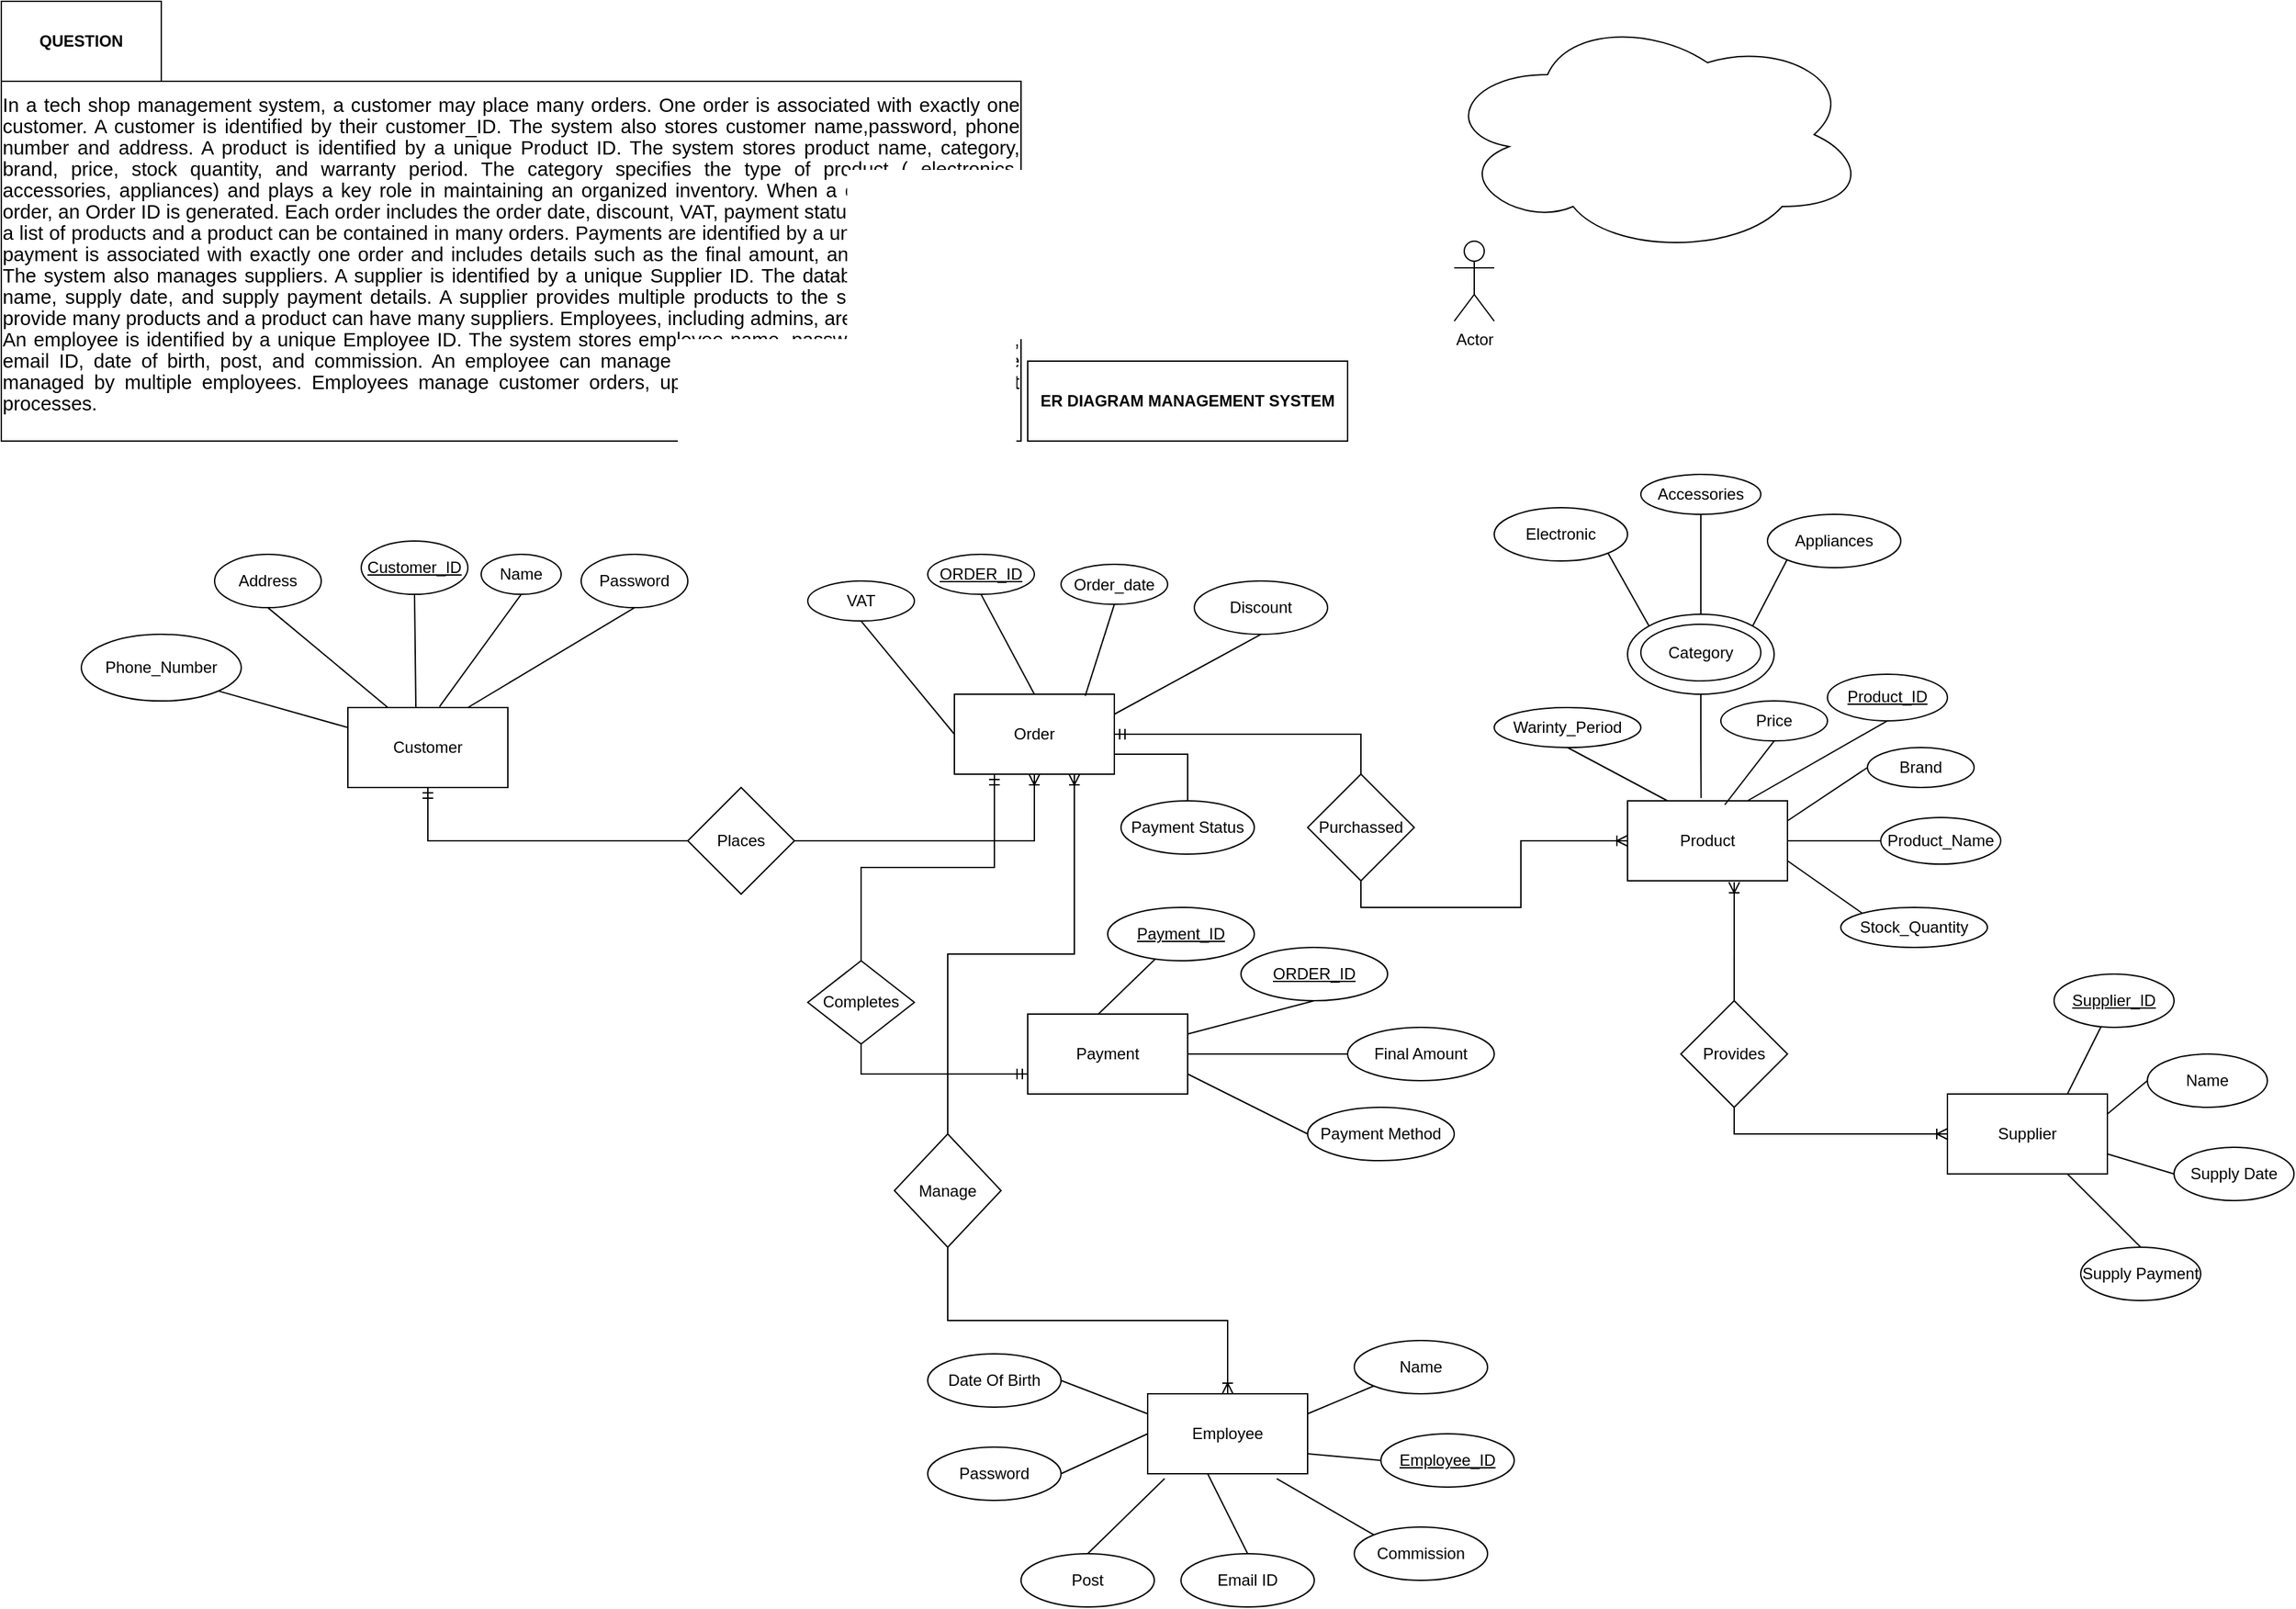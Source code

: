<mxfile version="26.1.1">
  <diagram id="R2lEEEUBdFMjLlhIrx00" name="Page-1">
    <mxGraphModel dx="2193" dy="1745" grid="1" gridSize="10" guides="1" tooltips="1" connect="1" arrows="1" fold="1" page="1" pageScale="1" pageWidth="850" pageHeight="1100" background="#ffffff" math="0" shadow="0" extFonts="Permanent Marker^https://fonts.googleapis.com/css?family=Permanent+Marker">
      <root>
        <mxCell id="0" />
        <mxCell id="1" parent="0" />
        <mxCell id="VHn_a0pWJ6ZcVYro_DaE-4" value="Customer" style="rounded=0;whiteSpace=wrap;html=1;" parent="1" vertex="1">
          <mxGeometry x="180" y="200" width="120" height="60" as="geometry" />
        </mxCell>
        <mxCell id="VHn_a0pWJ6ZcVYro_DaE-5" value="Order" style="rounded=0;whiteSpace=wrap;html=1;" parent="1" vertex="1">
          <mxGeometry x="635" y="190" width="120" height="60" as="geometry" />
        </mxCell>
        <mxCell id="VHn_a0pWJ6ZcVYro_DaE-6" value="Product" style="rounded=0;whiteSpace=wrap;html=1;" parent="1" vertex="1">
          <mxGeometry x="1140" y="270" width="120" height="60" as="geometry" />
        </mxCell>
        <mxCell id="VHn_a0pWJ6ZcVYro_DaE-7" value="Employee" style="rounded=0;whiteSpace=wrap;html=1;" parent="1" vertex="1">
          <mxGeometry x="780" y="715" width="120" height="60" as="geometry" />
        </mxCell>
        <mxCell id="VHn_a0pWJ6ZcVYro_DaE-77" style="rounded=0;orthogonalLoop=1;jettySize=auto;html=1;exitX=1;exitY=0.5;exitDx=0;exitDy=0;entryX=0;entryY=0.5;entryDx=0;entryDy=0;endArrow=none;startFill=0;" parent="1" source="VHn_a0pWJ6ZcVYro_DaE-9" target="VHn_a0pWJ6ZcVYro_DaE-76" edge="1">
          <mxGeometry relative="1" as="geometry" />
        </mxCell>
        <mxCell id="VHn_a0pWJ6ZcVYro_DaE-9" value="Payment" style="rounded=0;whiteSpace=wrap;html=1;" parent="1" vertex="1">
          <mxGeometry x="690" y="430" width="120" height="60" as="geometry" />
        </mxCell>
        <mxCell id="VHn_a0pWJ6ZcVYro_DaE-12" value="&lt;u&gt;Customer_ID&lt;/u&gt;" style="ellipse;whiteSpace=wrap;html=1;" parent="1" vertex="1">
          <mxGeometry x="190" y="75.06" width="80" height="40" as="geometry" />
        </mxCell>
        <mxCell id="VHn_a0pWJ6ZcVYro_DaE-13" value="Name" style="ellipse;whiteSpace=wrap;html=1;" parent="1" vertex="1">
          <mxGeometry x="280" y="85.06" width="60" height="30" as="geometry" />
        </mxCell>
        <mxCell id="VHn_a0pWJ6ZcVYro_DaE-96" style="rounded=0;orthogonalLoop=1;jettySize=auto;html=1;exitX=0.5;exitY=1;exitDx=0;exitDy=0;entryX=0.25;entryY=0;entryDx=0;entryDy=0;endArrow=none;startFill=0;" parent="1" source="VHn_a0pWJ6ZcVYro_DaE-14" target="VHn_a0pWJ6ZcVYro_DaE-4" edge="1">
          <mxGeometry relative="1" as="geometry" />
        </mxCell>
        <mxCell id="VHn_a0pWJ6ZcVYro_DaE-14" value="Address" style="ellipse;whiteSpace=wrap;html=1;" parent="1" vertex="1">
          <mxGeometry x="80" y="85.06" width="80" height="40" as="geometry" />
        </mxCell>
        <mxCell id="VHn_a0pWJ6ZcVYro_DaE-94" style="rounded=0;orthogonalLoop=1;jettySize=auto;html=1;exitX=0.5;exitY=1;exitDx=0;exitDy=0;entryX=0.75;entryY=0;entryDx=0;entryDy=0;endArrow=none;startFill=0;" parent="1" source="VHn_a0pWJ6ZcVYro_DaE-15" target="VHn_a0pWJ6ZcVYro_DaE-4" edge="1">
          <mxGeometry relative="1" as="geometry" />
        </mxCell>
        <mxCell id="VHn_a0pWJ6ZcVYro_DaE-15" value="Password" style="ellipse;whiteSpace=wrap;html=1;" parent="1" vertex="1">
          <mxGeometry x="355" y="85.06" width="80" height="40" as="geometry" />
        </mxCell>
        <mxCell id="VHn_a0pWJ6ZcVYro_DaE-24" style="rounded=0;orthogonalLoop=1;jettySize=auto;html=1;exitX=0.5;exitY=1;exitDx=0;exitDy=0;entryX=0.573;entryY=-0.012;entryDx=0;entryDy=0;entryPerimeter=0;endArrow=none;startFill=0;" parent="1" source="VHn_a0pWJ6ZcVYro_DaE-13" target="VHn_a0pWJ6ZcVYro_DaE-4" edge="1">
          <mxGeometry relative="1" as="geometry" />
        </mxCell>
        <mxCell id="VHn_a0pWJ6ZcVYro_DaE-27" style="rounded=0;orthogonalLoop=1;jettySize=auto;html=1;exitX=0.5;exitY=1;exitDx=0;exitDy=0;entryX=0.5;entryY=0;entryDx=0;entryDy=0;endArrow=none;startFill=0;" parent="1" source="VHn_a0pWJ6ZcVYro_DaE-26" target="VHn_a0pWJ6ZcVYro_DaE-5" edge="1">
          <mxGeometry relative="1" as="geometry" />
        </mxCell>
        <mxCell id="VHn_a0pWJ6ZcVYro_DaE-26" value="&lt;u&gt;ORDER_ID&lt;/u&gt;" style="ellipse;whiteSpace=wrap;html=1;" parent="1" vertex="1">
          <mxGeometry x="615" y="85.06" width="80" height="30" as="geometry" />
        </mxCell>
        <mxCell id="VHn_a0pWJ6ZcVYro_DaE-28" value="Order_date" style="ellipse;whiteSpace=wrap;html=1;" parent="1" vertex="1">
          <mxGeometry x="715" y="92.56" width="80" height="30" as="geometry" />
        </mxCell>
        <mxCell id="VHn_a0pWJ6ZcVYro_DaE-33" style="rounded=0;orthogonalLoop=1;jettySize=auto;html=1;exitX=0.5;exitY=1;exitDx=0;exitDy=0;entryX=0;entryY=0.5;entryDx=0;entryDy=0;endArrow=none;startFill=0;" parent="1" source="VHn_a0pWJ6ZcVYro_DaE-29" target="VHn_a0pWJ6ZcVYro_DaE-5" edge="1">
          <mxGeometry relative="1" as="geometry" />
        </mxCell>
        <mxCell id="VHn_a0pWJ6ZcVYro_DaE-29" value="VAT" style="ellipse;whiteSpace=wrap;html=1;" parent="1" vertex="1">
          <mxGeometry x="525" y="105.06" width="80" height="30" as="geometry" />
        </mxCell>
        <mxCell id="VHn_a0pWJ6ZcVYro_DaE-32" style="rounded=0;orthogonalLoop=1;jettySize=auto;html=1;exitX=0.5;exitY=1;exitDx=0;exitDy=0;entryX=0.818;entryY=0.021;entryDx=0;entryDy=0;entryPerimeter=0;endArrow=none;startFill=0;" parent="1" source="VHn_a0pWJ6ZcVYro_DaE-28" target="VHn_a0pWJ6ZcVYro_DaE-5" edge="1">
          <mxGeometry relative="1" as="geometry" />
        </mxCell>
        <mxCell id="VHn_a0pWJ6ZcVYro_DaE-35" style="edgeStyle=orthogonalEdgeStyle;rounded=0;orthogonalLoop=1;jettySize=auto;html=1;exitX=0;exitY=0.5;exitDx=0;exitDy=0;entryX=0.5;entryY=1;entryDx=0;entryDy=0;endArrow=ERmandOne;startFill=0;endFill=0;" parent="1" source="VHn_a0pWJ6ZcVYro_DaE-34" target="VHn_a0pWJ6ZcVYro_DaE-4" edge="1">
          <mxGeometry relative="1" as="geometry" />
        </mxCell>
        <mxCell id="VHn_a0pWJ6ZcVYro_DaE-69" style="edgeStyle=orthogonalEdgeStyle;rounded=0;orthogonalLoop=1;jettySize=auto;html=1;exitX=1;exitY=0.5;exitDx=0;exitDy=0;entryX=0.5;entryY=1;entryDx=0;entryDy=0;endArrow=ERoneToMany;startFill=0;endFill=0;" parent="1" source="VHn_a0pWJ6ZcVYro_DaE-34" target="VHn_a0pWJ6ZcVYro_DaE-5" edge="1">
          <mxGeometry relative="1" as="geometry" />
        </mxCell>
        <mxCell id="VHn_a0pWJ6ZcVYro_DaE-34" value="Places" style="rhombus;whiteSpace=wrap;html=1;" parent="1" vertex="1">
          <mxGeometry x="435" y="260" width="80" height="80" as="geometry" />
        </mxCell>
        <mxCell id="VHn_a0pWJ6ZcVYro_DaE-57" style="rounded=0;orthogonalLoop=1;jettySize=auto;html=1;exitX=0.5;exitY=1;exitDx=0;exitDy=0;entryX=0.75;entryY=0;entryDx=0;entryDy=0;endArrow=none;startFill=0;" parent="1" source="VHn_a0pWJ6ZcVYro_DaE-37" target="VHn_a0pWJ6ZcVYro_DaE-6" edge="1">
          <mxGeometry relative="1" as="geometry" />
        </mxCell>
        <mxCell id="VHn_a0pWJ6ZcVYro_DaE-37" value="&lt;u&gt;Product_ID&lt;/u&gt;" style="ellipse;whiteSpace=wrap;html=1;" parent="1" vertex="1">
          <mxGeometry x="1290" y="174.94" width="90" height="35" as="geometry" />
        </mxCell>
        <mxCell id="VHn_a0pWJ6ZcVYro_DaE-60" style="edgeStyle=orthogonalEdgeStyle;rounded=0;orthogonalLoop=1;jettySize=auto;html=1;exitX=0;exitY=0.5;exitDx=0;exitDy=0;entryX=1;entryY=0.5;entryDx=0;entryDy=0;endArrow=none;startFill=0;" parent="1" source="VHn_a0pWJ6ZcVYro_DaE-38" target="VHn_a0pWJ6ZcVYro_DaE-6" edge="1">
          <mxGeometry relative="1" as="geometry" />
        </mxCell>
        <mxCell id="VHn_a0pWJ6ZcVYro_DaE-38" value="Product_Name" style="ellipse;whiteSpace=wrap;html=1;" parent="1" vertex="1">
          <mxGeometry x="1330" y="282.5" width="90" height="35" as="geometry" />
        </mxCell>
        <mxCell id="VHn_a0pWJ6ZcVYro_DaE-59" style="rounded=0;orthogonalLoop=1;jettySize=auto;html=1;exitX=0;exitY=0.5;exitDx=0;exitDy=0;entryX=1;entryY=0.25;entryDx=0;entryDy=0;endArrow=none;startFill=0;" parent="1" source="VHn_a0pWJ6ZcVYro_DaE-39" target="VHn_a0pWJ6ZcVYro_DaE-6" edge="1">
          <mxGeometry relative="1" as="geometry" />
        </mxCell>
        <mxCell id="VHn_a0pWJ6ZcVYro_DaE-39" value="Brand" style="ellipse;whiteSpace=wrap;html=1;" parent="1" vertex="1">
          <mxGeometry x="1320" y="230" width="80" height="30" as="geometry" />
        </mxCell>
        <mxCell id="VHn_a0pWJ6ZcVYro_DaE-112" style="rounded=0;orthogonalLoop=1;jettySize=auto;html=1;exitX=0;exitY=0;exitDx=0;exitDy=0;entryX=1;entryY=0.75;entryDx=0;entryDy=0;endArrow=none;startFill=0;" parent="1" source="VHn_a0pWJ6ZcVYro_DaE-40" target="VHn_a0pWJ6ZcVYro_DaE-6" edge="1">
          <mxGeometry relative="1" as="geometry" />
        </mxCell>
        <mxCell id="VHn_a0pWJ6ZcVYro_DaE-40" value="Stock_Quantity" style="ellipse;whiteSpace=wrap;html=1;" parent="1" vertex="1">
          <mxGeometry x="1300" y="350" width="110" height="30" as="geometry" />
        </mxCell>
        <mxCell id="VHn_a0pWJ6ZcVYro_DaE-58" style="rounded=0;orthogonalLoop=1;jettySize=auto;html=1;exitX=0.5;exitY=1;exitDx=0;exitDy=0;entryX=0.25;entryY=0;entryDx=0;entryDy=0;endArrow=none;startFill=0;" parent="1" source="VHn_a0pWJ6ZcVYro_DaE-41" target="VHn_a0pWJ6ZcVYro_DaE-6" edge="1">
          <mxGeometry relative="1" as="geometry" />
        </mxCell>
        <mxCell id="VHn_a0pWJ6ZcVYro_DaE-41" value="Warinty_Period" style="ellipse;whiteSpace=wrap;html=1;" parent="1" vertex="1">
          <mxGeometry x="1040" y="200" width="110" height="30" as="geometry" />
        </mxCell>
        <mxCell id="VHn_a0pWJ6ZcVYro_DaE-43" value="" style="ellipse;whiteSpace=wrap;html=1;" parent="1" vertex="1">
          <mxGeometry x="1140" y="130" width="110" height="60" as="geometry" />
        </mxCell>
        <mxCell id="VHn_a0pWJ6ZcVYro_DaE-44" value="Category" style="ellipse;whiteSpace=wrap;html=1;" parent="1" vertex="1">
          <mxGeometry x="1150" y="137.5" width="90" height="42.5" as="geometry" />
        </mxCell>
        <mxCell id="VHn_a0pWJ6ZcVYro_DaE-111" style="rounded=0;orthogonalLoop=1;jettySize=auto;html=1;exitX=1;exitY=1;exitDx=0;exitDy=0;entryX=0;entryY=0;entryDx=0;entryDy=0;endArrow=none;startFill=0;" parent="1" source="VHn_a0pWJ6ZcVYro_DaE-46" target="VHn_a0pWJ6ZcVYro_DaE-43" edge="1">
          <mxGeometry relative="1" as="geometry" />
        </mxCell>
        <mxCell id="VHn_a0pWJ6ZcVYro_DaE-46" value="Electronic" style="ellipse;whiteSpace=wrap;html=1;" parent="1" vertex="1">
          <mxGeometry x="1040" y="50" width="100" height="40" as="geometry" />
        </mxCell>
        <mxCell id="VHn_a0pWJ6ZcVYro_DaE-51" style="edgeStyle=orthogonalEdgeStyle;rounded=0;orthogonalLoop=1;jettySize=auto;html=1;exitX=0.5;exitY=1;exitDx=0;exitDy=0;entryX=0.5;entryY=0;entryDx=0;entryDy=0;endArrow=none;startFill=0;" parent="1" source="VHn_a0pWJ6ZcVYro_DaE-48" target="VHn_a0pWJ6ZcVYro_DaE-43" edge="1">
          <mxGeometry relative="1" as="geometry" />
        </mxCell>
        <mxCell id="VHn_a0pWJ6ZcVYro_DaE-48" value="Accessories" style="ellipse;whiteSpace=wrap;html=1;" parent="1" vertex="1">
          <mxGeometry x="1150" y="25" width="90" height="30" as="geometry" />
        </mxCell>
        <mxCell id="VHn_a0pWJ6ZcVYro_DaE-110" style="rounded=0;orthogonalLoop=1;jettySize=auto;html=1;exitX=0;exitY=1;exitDx=0;exitDy=0;entryX=1;entryY=0;entryDx=0;entryDy=0;endArrow=none;startFill=0;" parent="1" source="VHn_a0pWJ6ZcVYro_DaE-49" target="VHn_a0pWJ6ZcVYro_DaE-43" edge="1">
          <mxGeometry relative="1" as="geometry" />
        </mxCell>
        <mxCell id="VHn_a0pWJ6ZcVYro_DaE-49" value="Appliances" style="ellipse;whiteSpace=wrap;html=1;" parent="1" vertex="1">
          <mxGeometry x="1245" y="55" width="100" height="40" as="geometry" />
        </mxCell>
        <mxCell id="VHn_a0pWJ6ZcVYro_DaE-53" style="edgeStyle=orthogonalEdgeStyle;rounded=0;orthogonalLoop=1;jettySize=auto;html=1;exitX=0.5;exitY=1;exitDx=0;exitDy=0;entryX=0.46;entryY=-0.036;entryDx=0;entryDy=0;entryPerimeter=0;endArrow=none;startFill=0;" parent="1" source="VHn_a0pWJ6ZcVYro_DaE-43" target="VHn_a0pWJ6ZcVYro_DaE-6" edge="1">
          <mxGeometry relative="1" as="geometry" />
        </mxCell>
        <mxCell id="VHn_a0pWJ6ZcVYro_DaE-67" style="rounded=0;orthogonalLoop=1;jettySize=auto;html=1;exitX=0.5;exitY=1;exitDx=0;exitDy=0;entryX=1;entryY=0.25;entryDx=0;entryDy=0;endArrow=none;startFill=0;" parent="1" source="VHn_a0pWJ6ZcVYro_DaE-62" target="VHn_a0pWJ6ZcVYro_DaE-5" edge="1">
          <mxGeometry relative="1" as="geometry" />
        </mxCell>
        <mxCell id="VHn_a0pWJ6ZcVYro_DaE-62" value="Discount" style="ellipse;whiteSpace=wrap;html=1;" parent="1" vertex="1">
          <mxGeometry x="815" y="105.06" width="100" height="40" as="geometry" />
        </mxCell>
        <mxCell id="VHn_a0pWJ6ZcVYro_DaE-68" style="edgeStyle=orthogonalEdgeStyle;rounded=0;orthogonalLoop=1;jettySize=auto;html=1;exitX=0.5;exitY=0;exitDx=0;exitDy=0;entryX=1;entryY=0.75;entryDx=0;entryDy=0;endArrow=none;startFill=0;" parent="1" source="VHn_a0pWJ6ZcVYro_DaE-63" target="VHn_a0pWJ6ZcVYro_DaE-5" edge="1">
          <mxGeometry relative="1" as="geometry" />
        </mxCell>
        <mxCell id="VHn_a0pWJ6ZcVYro_DaE-63" value="Payment Status" style="ellipse;whiteSpace=wrap;html=1;" parent="1" vertex="1">
          <mxGeometry x="760" y="270" width="100" height="40" as="geometry" />
        </mxCell>
        <mxCell id="VHn_a0pWJ6ZcVYro_DaE-70" value="&lt;u&gt;Payment_ID&lt;/u&gt;" style="ellipse;whiteSpace=wrap;html=1;" parent="1" vertex="1">
          <mxGeometry x="750" y="350" width="110" height="40" as="geometry" />
        </mxCell>
        <mxCell id="VHn_a0pWJ6ZcVYro_DaE-79" style="rounded=0;orthogonalLoop=1;jettySize=auto;html=1;exitX=0.5;exitY=1;exitDx=0;exitDy=0;entryX=1;entryY=0.25;entryDx=0;entryDy=0;endArrow=none;startFill=0;" parent="1" source="VHn_a0pWJ6ZcVYro_DaE-72" target="VHn_a0pWJ6ZcVYro_DaE-9" edge="1">
          <mxGeometry relative="1" as="geometry" />
        </mxCell>
        <mxCell id="VHn_a0pWJ6ZcVYro_DaE-72" value="&lt;u&gt;ORDER_ID&lt;/u&gt;" style="ellipse;whiteSpace=wrap;html=1;" parent="1" vertex="1">
          <mxGeometry x="850" y="380" width="110" height="40" as="geometry" />
        </mxCell>
        <mxCell id="VHn_a0pWJ6ZcVYro_DaE-80" style="rounded=0;orthogonalLoop=1;jettySize=auto;html=1;exitX=0;exitY=0.5;exitDx=0;exitDy=0;entryX=1;entryY=0.75;entryDx=0;entryDy=0;endArrow=none;startFill=0;" parent="1" source="VHn_a0pWJ6ZcVYro_DaE-74" target="VHn_a0pWJ6ZcVYro_DaE-9" edge="1">
          <mxGeometry relative="1" as="geometry" />
        </mxCell>
        <mxCell id="VHn_a0pWJ6ZcVYro_DaE-74" value="Payment Method" style="ellipse;whiteSpace=wrap;html=1;" parent="1" vertex="1">
          <mxGeometry x="900" y="500" width="110" height="40" as="geometry" />
        </mxCell>
        <mxCell id="VHn_a0pWJ6ZcVYro_DaE-76" value="Final Amount" style="ellipse;whiteSpace=wrap;html=1;" parent="1" vertex="1">
          <mxGeometry x="930" y="440" width="110" height="40" as="geometry" />
        </mxCell>
        <mxCell id="VHn_a0pWJ6ZcVYro_DaE-78" style="rounded=0;orthogonalLoop=1;jettySize=auto;html=1;entryX=0.439;entryY=0.006;entryDx=0;entryDy=0;entryPerimeter=0;endArrow=none;startFill=0;" parent="1" source="VHn_a0pWJ6ZcVYro_DaE-70" target="VHn_a0pWJ6ZcVYro_DaE-9" edge="1">
          <mxGeometry relative="1" as="geometry" />
        </mxCell>
        <mxCell id="VHn_a0pWJ6ZcVYro_DaE-106" style="rounded=0;orthogonalLoop=1;jettySize=auto;html=1;exitX=0;exitY=0.5;exitDx=0;exitDy=0;entryX=1;entryY=0.75;entryDx=0;entryDy=0;endArrow=none;startFill=0;" parent="1" source="VHn_a0pWJ6ZcVYro_DaE-83" target="VHn_a0pWJ6ZcVYro_DaE-7" edge="1">
          <mxGeometry relative="1" as="geometry" />
        </mxCell>
        <mxCell id="VHn_a0pWJ6ZcVYro_DaE-83" value="&lt;u&gt;Employee_ID&lt;/u&gt;" style="ellipse;whiteSpace=wrap;html=1;" parent="1" vertex="1">
          <mxGeometry x="955" y="745" width="100" height="40" as="geometry" />
        </mxCell>
        <mxCell id="VHn_a0pWJ6ZcVYro_DaE-100" style="rounded=0;orthogonalLoop=1;jettySize=auto;html=1;exitX=1;exitY=0.5;exitDx=0;exitDy=0;entryX=0;entryY=0.5;entryDx=0;entryDy=0;endArrow=none;startFill=0;" parent="1" source="VHn_a0pWJ6ZcVYro_DaE-84" target="VHn_a0pWJ6ZcVYro_DaE-7" edge="1">
          <mxGeometry relative="1" as="geometry" />
        </mxCell>
        <mxCell id="VHn_a0pWJ6ZcVYro_DaE-84" value="Password" style="ellipse;whiteSpace=wrap;html=1;" parent="1" vertex="1">
          <mxGeometry x="615" y="755" width="100" height="40" as="geometry" />
        </mxCell>
        <mxCell id="VHn_a0pWJ6ZcVYro_DaE-85" value="Email ID" style="ellipse;whiteSpace=wrap;html=1;" parent="1" vertex="1">
          <mxGeometry x="805" y="835" width="100" height="40" as="geometry" />
        </mxCell>
        <mxCell id="VHn_a0pWJ6ZcVYro_DaE-107" style="rounded=0;orthogonalLoop=1;jettySize=auto;html=1;exitX=0;exitY=1;exitDx=0;exitDy=0;entryX=1;entryY=0.25;entryDx=0;entryDy=0;endArrow=none;startFill=0;" parent="1" source="VHn_a0pWJ6ZcVYro_DaE-86" target="VHn_a0pWJ6ZcVYro_DaE-7" edge="1">
          <mxGeometry relative="1" as="geometry" />
        </mxCell>
        <mxCell id="VHn_a0pWJ6ZcVYro_DaE-86" value="Name" style="ellipse;whiteSpace=wrap;html=1;" parent="1" vertex="1">
          <mxGeometry x="935" y="675" width="100" height="40" as="geometry" />
        </mxCell>
        <mxCell id="VHn_a0pWJ6ZcVYro_DaE-99" style="rounded=0;orthogonalLoop=1;jettySize=auto;html=1;exitX=1;exitY=0.5;exitDx=0;exitDy=0;entryX=0;entryY=0.25;entryDx=0;entryDy=0;endArrow=none;startFill=0;" parent="1" source="VHn_a0pWJ6ZcVYro_DaE-87" target="VHn_a0pWJ6ZcVYro_DaE-7" edge="1">
          <mxGeometry relative="1" as="geometry" />
        </mxCell>
        <mxCell id="VHn_a0pWJ6ZcVYro_DaE-87" value="Date Of Birth" style="ellipse;whiteSpace=wrap;html=1;" parent="1" vertex="1">
          <mxGeometry x="615" y="685" width="100" height="40" as="geometry" />
        </mxCell>
        <mxCell id="VHn_a0pWJ6ZcVYro_DaE-88" value="Post" style="ellipse;whiteSpace=wrap;html=1;" parent="1" vertex="1">
          <mxGeometry x="685" y="835" width="100" height="40" as="geometry" />
        </mxCell>
        <mxCell id="VHn_a0pWJ6ZcVYro_DaE-89" value="Commission" style="ellipse;whiteSpace=wrap;html=1;" parent="1" vertex="1">
          <mxGeometry x="935" y="815" width="100" height="40" as="geometry" />
        </mxCell>
        <mxCell id="VHn_a0pWJ6ZcVYro_DaE-95" style="rounded=0;orthogonalLoop=1;jettySize=auto;html=1;exitX=0.5;exitY=1;exitDx=0;exitDy=0;entryX=0.425;entryY=0.006;entryDx=0;entryDy=0;entryPerimeter=0;endArrow=none;startFill=0;" parent="1" source="VHn_a0pWJ6ZcVYro_DaE-12" target="VHn_a0pWJ6ZcVYro_DaE-4" edge="1">
          <mxGeometry relative="1" as="geometry" />
        </mxCell>
        <mxCell id="VHn_a0pWJ6ZcVYro_DaE-101" style="rounded=0;orthogonalLoop=1;jettySize=auto;html=1;exitX=0.5;exitY=0;exitDx=0;exitDy=0;entryX=0.106;entryY=1.061;entryDx=0;entryDy=0;entryPerimeter=0;endArrow=none;startFill=0;" parent="1" source="VHn_a0pWJ6ZcVYro_DaE-88" target="VHn_a0pWJ6ZcVYro_DaE-7" edge="1">
          <mxGeometry relative="1" as="geometry" />
        </mxCell>
        <mxCell id="VHn_a0pWJ6ZcVYro_DaE-102" style="rounded=0;orthogonalLoop=1;jettySize=auto;html=1;exitX=0.5;exitY=0;exitDx=0;exitDy=0;entryX=0.375;entryY=1;entryDx=0;entryDy=0;entryPerimeter=0;endArrow=none;startFill=0;" parent="1" source="VHn_a0pWJ6ZcVYro_DaE-85" target="VHn_a0pWJ6ZcVYro_DaE-7" edge="1">
          <mxGeometry relative="1" as="geometry" />
        </mxCell>
        <mxCell id="VHn_a0pWJ6ZcVYro_DaE-103" style="rounded=0;orthogonalLoop=1;jettySize=auto;html=1;exitX=0;exitY=0;exitDx=0;exitDy=0;entryX=0.807;entryY=1.061;entryDx=0;entryDy=0;entryPerimeter=0;endArrow=none;startFill=0;" parent="1" source="VHn_a0pWJ6ZcVYro_DaE-89" target="VHn_a0pWJ6ZcVYro_DaE-7" edge="1">
          <mxGeometry relative="1" as="geometry" />
        </mxCell>
        <mxCell id="VHn_a0pWJ6ZcVYro_DaE-167" style="rounded=0;orthogonalLoop=1;jettySize=auto;html=1;exitX=0.75;exitY=1;exitDx=0;exitDy=0;entryX=0.5;entryY=0;entryDx=0;entryDy=0;endArrow=none;startFill=0;" parent="1" source="VHn_a0pWJ6ZcVYro_DaE-114" target="VHn_a0pWJ6ZcVYro_DaE-117" edge="1">
          <mxGeometry relative="1" as="geometry" />
        </mxCell>
        <mxCell id="VHn_a0pWJ6ZcVYro_DaE-168" style="rounded=0;orthogonalLoop=1;jettySize=auto;html=1;exitX=1;exitY=0.75;exitDx=0;exitDy=0;entryX=0;entryY=0.5;entryDx=0;entryDy=0;endArrow=none;startFill=0;" parent="1" source="VHn_a0pWJ6ZcVYro_DaE-114" target="VHn_a0pWJ6ZcVYro_DaE-118" edge="1">
          <mxGeometry relative="1" as="geometry" />
        </mxCell>
        <mxCell id="VHn_a0pWJ6ZcVYro_DaE-169" style="rounded=0;orthogonalLoop=1;jettySize=auto;html=1;exitX=1;exitY=0.25;exitDx=0;exitDy=0;entryX=0;entryY=0.5;entryDx=0;entryDy=0;endArrow=none;startFill=0;" parent="1" source="VHn_a0pWJ6ZcVYro_DaE-114" target="VHn_a0pWJ6ZcVYro_DaE-116" edge="1">
          <mxGeometry relative="1" as="geometry" />
        </mxCell>
        <mxCell id="VHn_a0pWJ6ZcVYro_DaE-170" style="rounded=0;orthogonalLoop=1;jettySize=auto;html=1;exitX=0.75;exitY=0;exitDx=0;exitDy=0;endArrow=none;startFill=0;" parent="1" source="VHn_a0pWJ6ZcVYro_DaE-114" target="VHn_a0pWJ6ZcVYro_DaE-115" edge="1">
          <mxGeometry relative="1" as="geometry" />
        </mxCell>
        <mxCell id="VHn_a0pWJ6ZcVYro_DaE-114" value="Supplier" style="rounded=0;whiteSpace=wrap;html=1;" parent="1" vertex="1">
          <mxGeometry x="1380" y="490" width="120" height="60" as="geometry" />
        </mxCell>
        <mxCell id="VHn_a0pWJ6ZcVYro_DaE-115" value="&lt;u&gt;Supplier_ID&lt;/u&gt;" style="ellipse;whiteSpace=wrap;html=1;" parent="1" vertex="1">
          <mxGeometry x="1460" y="400" width="90" height="40" as="geometry" />
        </mxCell>
        <mxCell id="VHn_a0pWJ6ZcVYro_DaE-116" value="Name" style="ellipse;whiteSpace=wrap;html=1;" parent="1" vertex="1">
          <mxGeometry x="1530" y="460" width="90" height="40" as="geometry" />
        </mxCell>
        <mxCell id="VHn_a0pWJ6ZcVYro_DaE-117" value="Supply Payment" style="ellipse;whiteSpace=wrap;html=1;" parent="1" vertex="1">
          <mxGeometry x="1480" y="605" width="90" height="40" as="geometry" />
        </mxCell>
        <mxCell id="VHn_a0pWJ6ZcVYro_DaE-118" value="Supply Date" style="ellipse;whiteSpace=wrap;html=1;" parent="1" vertex="1">
          <mxGeometry x="1550" y="530" width="90" height="40" as="geometry" />
        </mxCell>
        <mxCell id="VHn_a0pWJ6ZcVYro_DaE-144" value="&lt;p style=&quot;margin: 0cm 0cm 8pt; line-height: normal; font-size: 11pt; font-family: Aptos, sans-serif; text-align: justify;&quot; class=&quot;MsoNormal&quot;&gt;&lt;span lang=&quot;EN-US&quot;&gt;In a tech shop management system, a customer may place many orders. One order is associated with exactly one customer. A customer is identified by their customer_ID. The system also stores customer name,password, phone number and address. A product is identified by a unique Product ID. The system stores product name, category, brand, price, stock quantity, and warranty period. The category specifies the type of product ( electronics, accessories, appliances) and plays a key role in maintaining an organized inventory. When a customer places an order, an Order ID is generated. Each order includes the order date, discount, VAT, payment status. An order contains a list of products and a product can be contained in many orders. Payments are identified by a unique Payment ID. A payment is associated with exactly one order and includes details such as the final amount, and payment method. The system also manages suppliers. A supplier is identified by a unique Supplier ID. The database stores supplier name, supply date, and supply payment details. A supplier provides multiple products to the shop. A supplier can provide many products and a product can have many suppliers. Employees, including admins, are part of the system. An employee is identified by a unique Employee ID. The system stores employee name, password, phone number, email ID, date of birth, post, and commission. An employee can manage multiple orders, and an order can be managed by multiple employees. Employees manage customer orders, update inventory, and oversee payment processes.&lt;/span&gt;&lt;/p&gt;" style="rounded=0;whiteSpace=wrap;html=1;" parent="1" vertex="1">
          <mxGeometry x="-80" y="-270" width="765" height="270" as="geometry" />
        </mxCell>
        <mxCell id="VHn_a0pWJ6ZcVYro_DaE-145" value="&lt;b&gt;ER DIAGRAM MANAGEMENT SYSTEM&lt;/b&gt;" style="rounded=0;whiteSpace=wrap;html=1;" parent="1" vertex="1">
          <mxGeometry x="690" y="-60" width="240" height="60" as="geometry" />
        </mxCell>
        <mxCell id="VHn_a0pWJ6ZcVYro_DaE-151" style="edgeStyle=orthogonalEdgeStyle;rounded=0;orthogonalLoop=1;jettySize=auto;html=1;exitX=0.5;exitY=1;exitDx=0;exitDy=0;entryX=0;entryY=0.5;entryDx=0;entryDy=0;endArrow=ERoneToMany;startFill=0;endFill=0;" parent="1" source="VHn_a0pWJ6ZcVYro_DaE-148" target="VHn_a0pWJ6ZcVYro_DaE-6" edge="1">
          <mxGeometry relative="1" as="geometry" />
        </mxCell>
        <mxCell id="VHn_a0pWJ6ZcVYro_DaE-157" style="edgeStyle=orthogonalEdgeStyle;rounded=0;orthogonalLoop=1;jettySize=auto;html=1;exitX=0.5;exitY=0;exitDx=0;exitDy=0;entryX=1;entryY=0.5;entryDx=0;entryDy=0;endArrow=ERmandOne;endFill=0;" parent="1" source="VHn_a0pWJ6ZcVYro_DaE-148" target="VHn_a0pWJ6ZcVYro_DaE-5" edge="1">
          <mxGeometry relative="1" as="geometry" />
        </mxCell>
        <mxCell id="VHn_a0pWJ6ZcVYro_DaE-148" value="Purchassed" style="rhombus;whiteSpace=wrap;html=1;" parent="1" vertex="1">
          <mxGeometry x="900" y="250" width="80" height="80" as="geometry" />
        </mxCell>
        <mxCell id="VHn_a0pWJ6ZcVYro_DaE-154" style="rounded=0;orthogonalLoop=1;jettySize=auto;html=1;exitX=1;exitY=1;exitDx=0;exitDy=0;entryX=0;entryY=0.25;entryDx=0;entryDy=0;endArrow=none;startFill=0;" parent="1" source="VHn_a0pWJ6ZcVYro_DaE-152" target="VHn_a0pWJ6ZcVYro_DaE-4" edge="1">
          <mxGeometry relative="1" as="geometry" />
        </mxCell>
        <mxCell id="VHn_a0pWJ6ZcVYro_DaE-152" value="Phone_Number" style="ellipse;whiteSpace=wrap;html=1;" parent="1" vertex="1">
          <mxGeometry x="-20" y="145.06" width="120" height="50" as="geometry" />
        </mxCell>
        <mxCell id="VHn_a0pWJ6ZcVYro_DaE-155" value="Price" style="ellipse;whiteSpace=wrap;html=1;" parent="1" vertex="1">
          <mxGeometry x="1210" y="195.06" width="80" height="30" as="geometry" />
        </mxCell>
        <mxCell id="VHn_a0pWJ6ZcVYro_DaE-156" style="rounded=0;orthogonalLoop=1;jettySize=auto;html=1;exitX=0.5;exitY=1;exitDx=0;exitDy=0;entryX=0.608;entryY=0.05;entryDx=0;entryDy=0;entryPerimeter=0;endArrow=none;startFill=0;" parent="1" source="VHn_a0pWJ6ZcVYro_DaE-155" target="VHn_a0pWJ6ZcVYro_DaE-6" edge="1">
          <mxGeometry relative="1" as="geometry" />
        </mxCell>
        <mxCell id="VHn_a0pWJ6ZcVYro_DaE-162" style="rounded=0;orthogonalLoop=1;jettySize=auto;html=1;exitX=0.5;exitY=0;exitDx=0;exitDy=0;entryX=0.25;entryY=1;entryDx=0;entryDy=0;edgeStyle=orthogonalEdgeStyle;endArrow=ERmandOne;endFill=0;" parent="1" source="VHn_a0pWJ6ZcVYro_DaE-161" target="VHn_a0pWJ6ZcVYro_DaE-5" edge="1">
          <mxGeometry relative="1" as="geometry" />
        </mxCell>
        <mxCell id="VHn_a0pWJ6ZcVYro_DaE-163" style="edgeStyle=orthogonalEdgeStyle;rounded=0;orthogonalLoop=1;jettySize=auto;html=1;exitX=0.5;exitY=1;exitDx=0;exitDy=0;entryX=0;entryY=0.75;entryDx=0;entryDy=0;endArrow=ERmandOne;endFill=0;" parent="1" source="VHn_a0pWJ6ZcVYro_DaE-161" target="VHn_a0pWJ6ZcVYro_DaE-9" edge="1">
          <mxGeometry relative="1" as="geometry" />
        </mxCell>
        <mxCell id="VHn_a0pWJ6ZcVYro_DaE-161" value="Completes" style="rhombus;whiteSpace=wrap;html=1;" parent="1" vertex="1">
          <mxGeometry x="525" y="390" width="80" height="62.5" as="geometry" />
        </mxCell>
        <mxCell id="VHn_a0pWJ6ZcVYro_DaE-166" style="edgeStyle=orthogonalEdgeStyle;rounded=0;orthogonalLoop=1;jettySize=auto;html=1;exitX=0.5;exitY=1;exitDx=0;exitDy=0;entryX=0;entryY=0.5;entryDx=0;entryDy=0;endArrow=ERoneToMany;endFill=0;" parent="1" source="VHn_a0pWJ6ZcVYro_DaE-164" target="VHn_a0pWJ6ZcVYro_DaE-114" edge="1">
          <mxGeometry relative="1" as="geometry" />
        </mxCell>
        <mxCell id="VHn_a0pWJ6ZcVYro_DaE-164" value="Provides" style="rhombus;whiteSpace=wrap;html=1;" parent="1" vertex="1">
          <mxGeometry x="1180" y="420" width="80" height="80" as="geometry" />
        </mxCell>
        <mxCell id="VHn_a0pWJ6ZcVYro_DaE-165" style="edgeStyle=orthogonalEdgeStyle;rounded=0;orthogonalLoop=1;jettySize=auto;html=1;exitX=0.5;exitY=0;exitDx=0;exitDy=0;entryX=0.667;entryY=1.017;entryDx=0;entryDy=0;entryPerimeter=0;endArrow=ERoneToMany;endFill=0;" parent="1" source="VHn_a0pWJ6ZcVYro_DaE-164" target="VHn_a0pWJ6ZcVYro_DaE-6" edge="1">
          <mxGeometry relative="1" as="geometry" />
        </mxCell>
        <mxCell id="VHn_a0pWJ6ZcVYro_DaE-173" style="edgeStyle=orthogonalEdgeStyle;rounded=0;orthogonalLoop=1;jettySize=auto;html=1;exitX=0.5;exitY=0;exitDx=0;exitDy=0;entryX=0.75;entryY=1;entryDx=0;entryDy=0;endArrow=ERoneToMany;endFill=0;" parent="1" source="VHn_a0pWJ6ZcVYro_DaE-171" target="VHn_a0pWJ6ZcVYro_DaE-5" edge="1">
          <mxGeometry relative="1" as="geometry" />
        </mxCell>
        <mxCell id="VHn_a0pWJ6ZcVYro_DaE-174" style="edgeStyle=orthogonalEdgeStyle;rounded=0;orthogonalLoop=1;jettySize=auto;html=1;exitX=0.5;exitY=1;exitDx=0;exitDy=0;entryX=0.5;entryY=0;entryDx=0;entryDy=0;endArrow=ERoneToMany;endFill=0;" parent="1" source="VHn_a0pWJ6ZcVYro_DaE-171" target="VHn_a0pWJ6ZcVYro_DaE-7" edge="1">
          <mxGeometry relative="1" as="geometry" />
        </mxCell>
        <mxCell id="VHn_a0pWJ6ZcVYro_DaE-171" value="Manage" style="rhombus;whiteSpace=wrap;html=1;" parent="1" vertex="1">
          <mxGeometry x="590" y="520" width="80" height="85" as="geometry" />
        </mxCell>
        <mxCell id="VHn_a0pWJ6ZcVYro_DaE-175" value="&lt;b&gt;QUESTION&lt;/b&gt;" style="rounded=0;whiteSpace=wrap;html=1;" parent="1" vertex="1">
          <mxGeometry x="-80" y="-330" width="120" height="60" as="geometry" />
        </mxCell>
        <mxCell id="xe2wR5y6lrGlgISybE35-1" value="Actor" style="shape=umlActor;verticalLabelPosition=bottom;verticalAlign=top;html=1;outlineConnect=0;" vertex="1" parent="1">
          <mxGeometry x="1010" y="-150" width="30" height="60" as="geometry" />
        </mxCell>
        <mxCell id="xe2wR5y6lrGlgISybE35-2" value="" style="ellipse;shape=cloud;whiteSpace=wrap;html=1;" vertex="1" parent="1">
          <mxGeometry x="1000" y="-320" width="320" height="180" as="geometry" />
        </mxCell>
      </root>
    </mxGraphModel>
  </diagram>
</mxfile>
